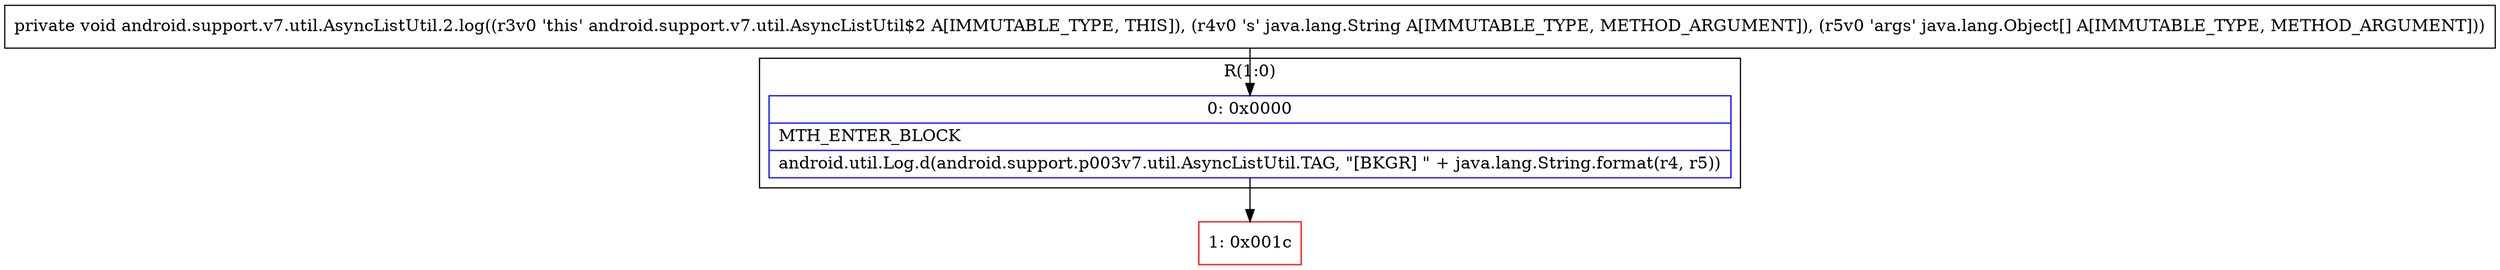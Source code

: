 digraph "CFG forandroid.support.v7.util.AsyncListUtil.2.log(Ljava\/lang\/String;[Ljava\/lang\/Object;)V" {
subgraph cluster_Region_1193341342 {
label = "R(1:0)";
node [shape=record,color=blue];
Node_0 [shape=record,label="{0\:\ 0x0000|MTH_ENTER_BLOCK\l|android.util.Log.d(android.support.p003v7.util.AsyncListUtil.TAG, \"[BKGR] \" + java.lang.String.format(r4, r5))\l}"];
}
Node_1 [shape=record,color=red,label="{1\:\ 0x001c}"];
MethodNode[shape=record,label="{private void android.support.v7.util.AsyncListUtil.2.log((r3v0 'this' android.support.v7.util.AsyncListUtil$2 A[IMMUTABLE_TYPE, THIS]), (r4v0 's' java.lang.String A[IMMUTABLE_TYPE, METHOD_ARGUMENT]), (r5v0 'args' java.lang.Object[] A[IMMUTABLE_TYPE, METHOD_ARGUMENT])) }"];
MethodNode -> Node_0;
Node_0 -> Node_1;
}

